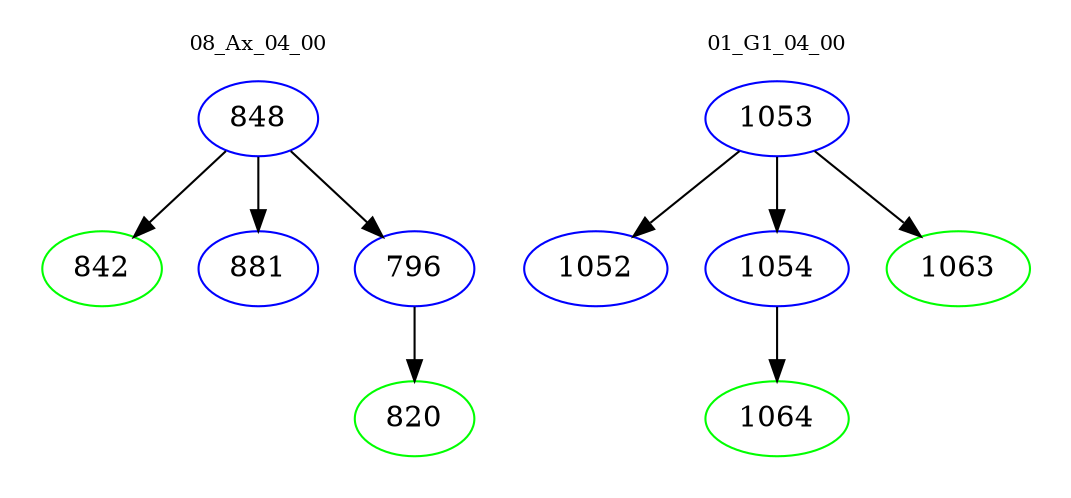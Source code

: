 digraph{
subgraph cluster_0 {
color = white
label = "08_Ax_04_00";
fontsize=10;
T0_848 [label="848", color="blue"]
T0_848 -> T0_842 [color="black"]
T0_842 [label="842", color="green"]
T0_848 -> T0_881 [color="black"]
T0_881 [label="881", color="blue"]
T0_848 -> T0_796 [color="black"]
T0_796 [label="796", color="blue"]
T0_796 -> T0_820 [color="black"]
T0_820 [label="820", color="green"]
}
subgraph cluster_1 {
color = white
label = "01_G1_04_00";
fontsize=10;
T1_1053 [label="1053", color="blue"]
T1_1053 -> T1_1052 [color="black"]
T1_1052 [label="1052", color="blue"]
T1_1053 -> T1_1054 [color="black"]
T1_1054 [label="1054", color="blue"]
T1_1054 -> T1_1064 [color="black"]
T1_1064 [label="1064", color="green"]
T1_1053 -> T1_1063 [color="black"]
T1_1063 [label="1063", color="green"]
}
}
